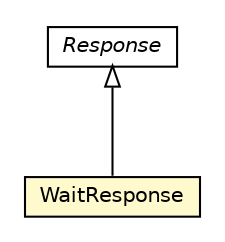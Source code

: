 #!/usr/local/bin/dot
#
# Class diagram 
# Generated by UMLGraph version 5.1 (http://www.umlgraph.org/)
#

digraph G {
	edge [fontname="Helvetica",fontsize=10,labelfontname="Helvetica",labelfontsize=10];
	node [fontname="Helvetica",fontsize=10,shape=plaintext];
	nodesep=0.25;
	ranksep=0.5;
	// edu.proz.checkers.infrastructure.Response
	c1064 [label=<<table title="edu.proz.checkers.infrastructure.Response" border="0" cellborder="1" cellspacing="0" cellpadding="2" port="p" href="./Response.html">
		<tr><td><table border="0" cellspacing="0" cellpadding="1">
<tr><td align="center" balign="center"><font face="Helvetica-Oblique"> Response </font></td></tr>
		</table></td></tr>
		</table>>, fontname="Helvetica", fontcolor="black", fontsize=10.0];
	// edu.proz.checkers.infrastructure.WaitResponse
	c1065 [label=<<table title="edu.proz.checkers.infrastructure.WaitResponse" border="0" cellborder="1" cellspacing="0" cellpadding="2" port="p" bgcolor="lemonChiffon" href="./WaitResponse.html">
		<tr><td><table border="0" cellspacing="0" cellpadding="1">
<tr><td align="center" balign="center"> WaitResponse </td></tr>
		</table></td></tr>
		</table>>, fontname="Helvetica", fontcolor="black", fontsize=10.0];
	//edu.proz.checkers.infrastructure.WaitResponse extends edu.proz.checkers.infrastructure.Response
	c1064:p -> c1065:p [dir=back,arrowtail=empty];
}

